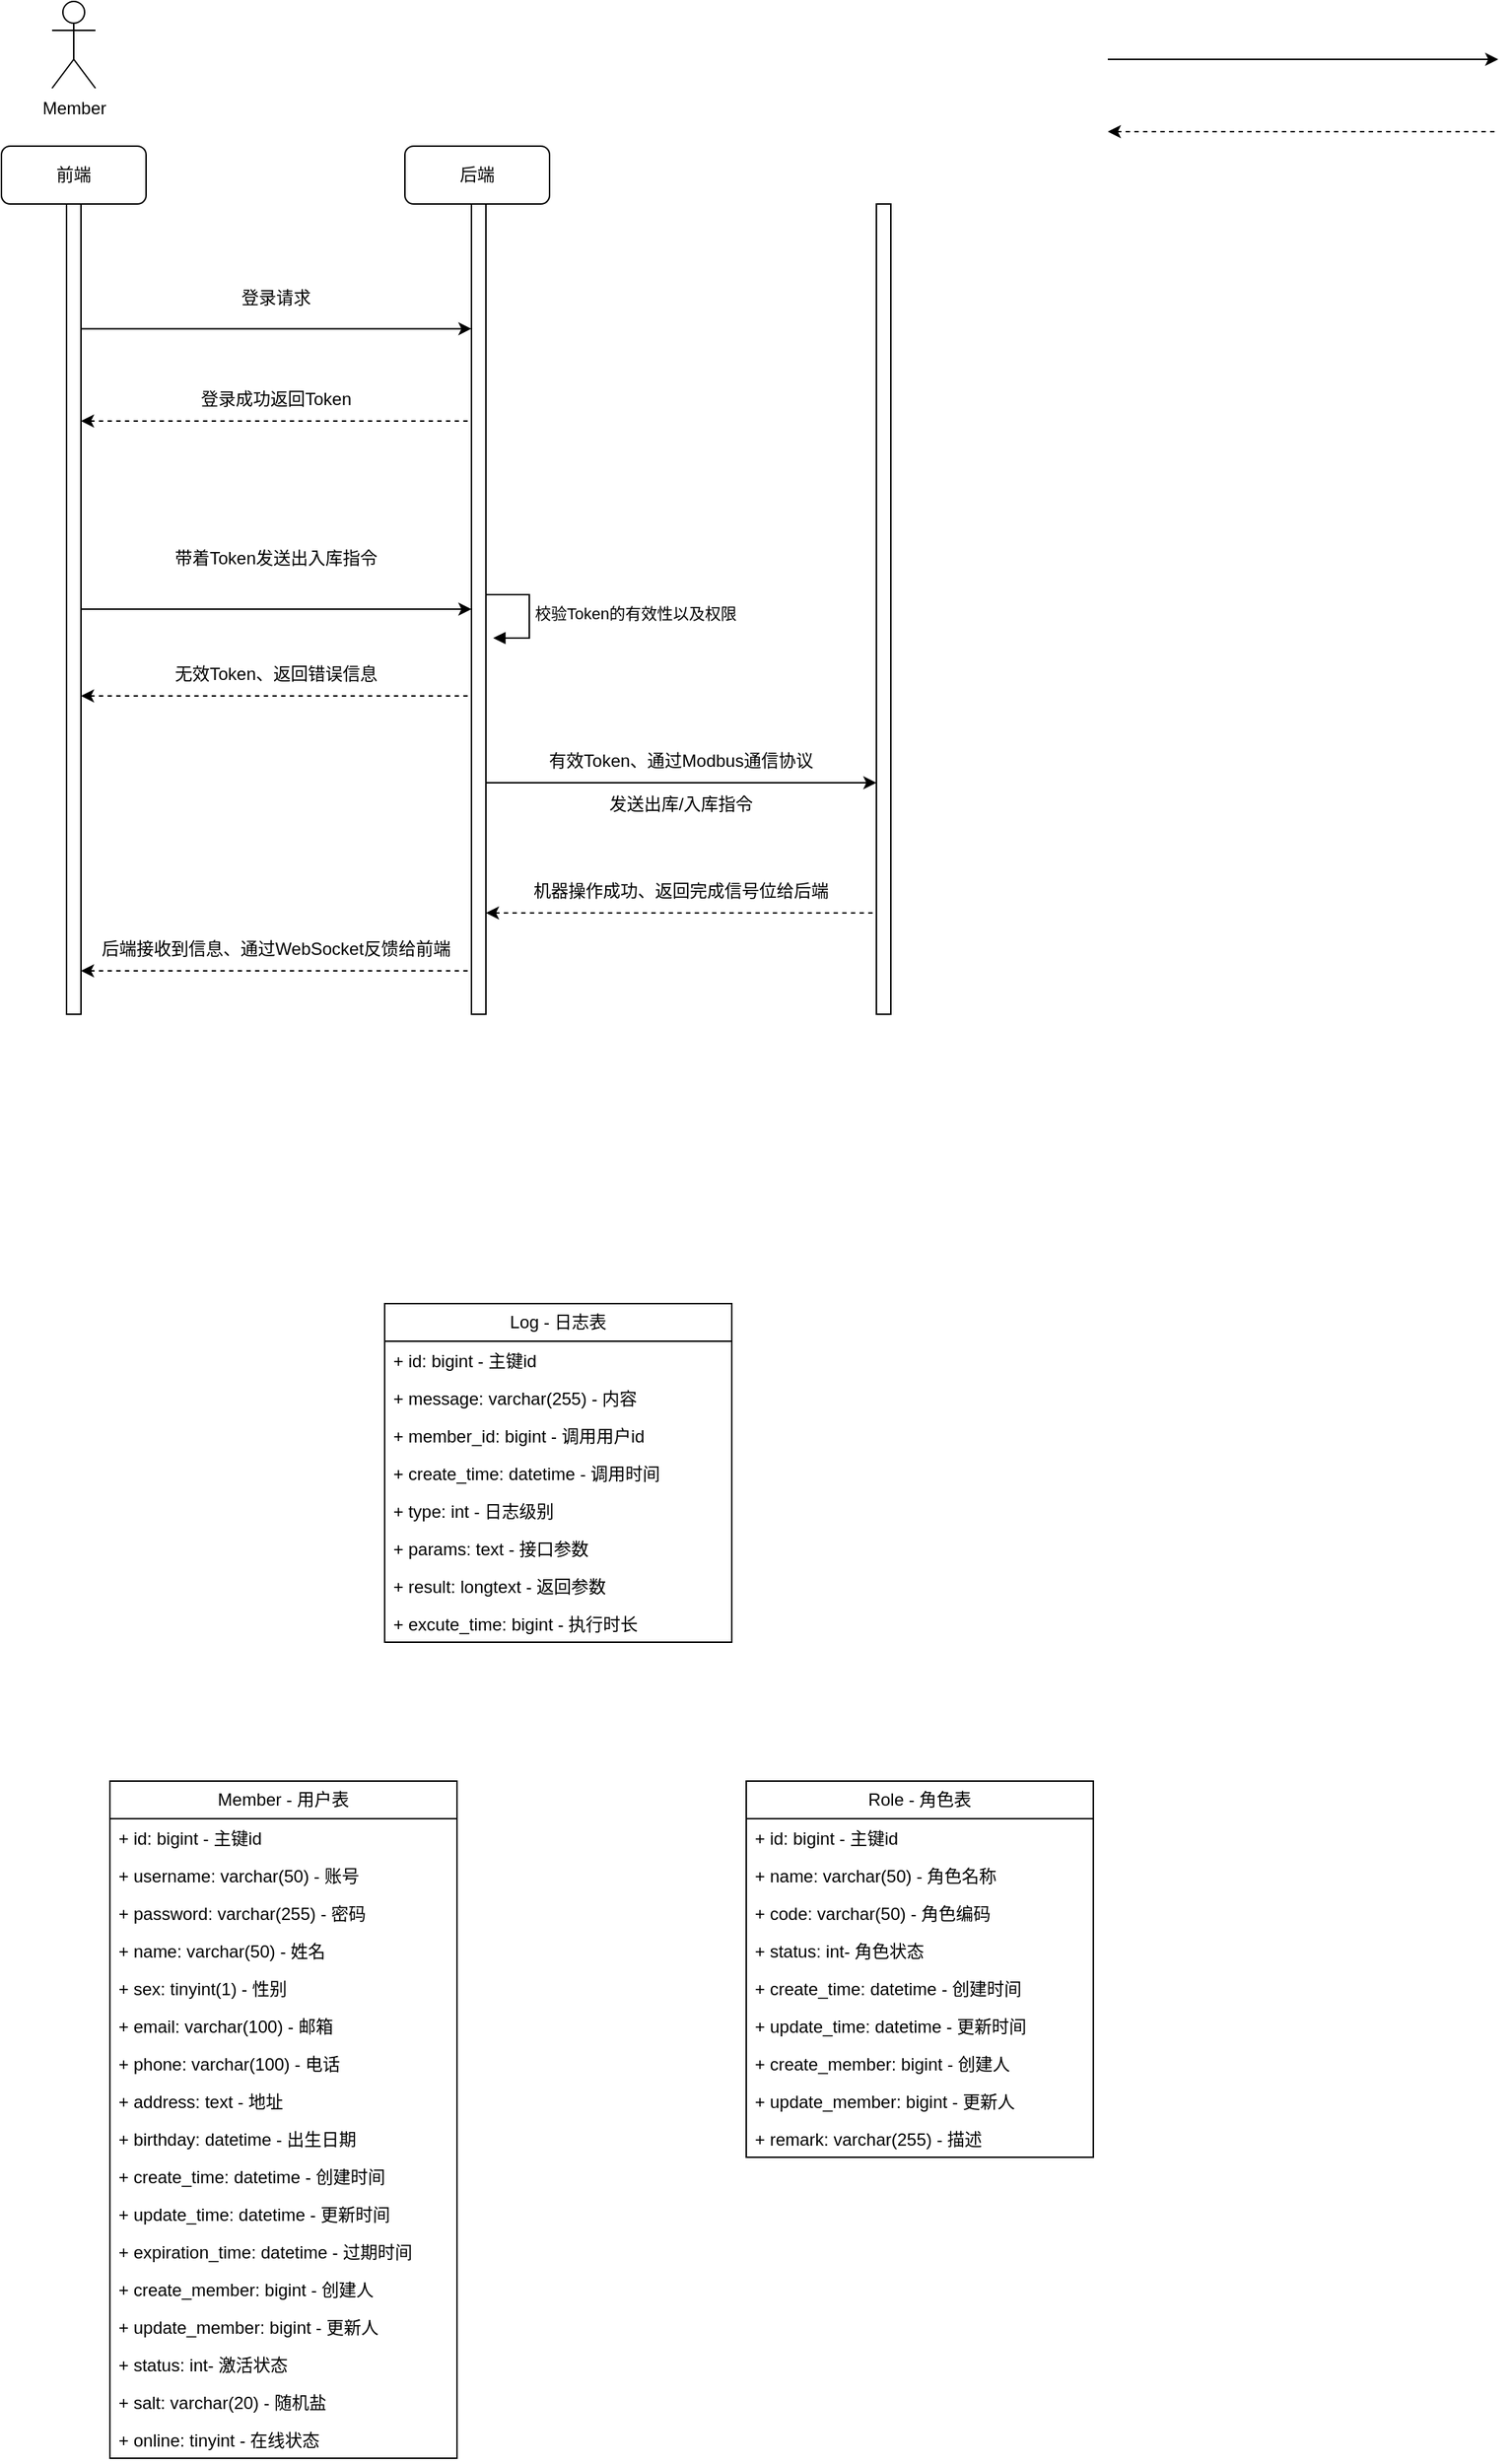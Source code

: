 <mxfile version="25.0.3">
  <diagram name="第 1 页" id="4YpfWEqFieO3PSkuTiQ7">
    <mxGraphModel dx="1595" dy="840" grid="1" gridSize="10" guides="1" tooltips="1" connect="1" arrows="1" fold="1" page="1" pageScale="1" pageWidth="827" pageHeight="1169" math="0" shadow="0">
      <root>
        <mxCell id="0" />
        <mxCell id="1" parent="0" />
        <mxCell id="9C9uaq-Ep5HxFIF-LxFW-1" value="Member" style="shape=umlActor;verticalLabelPosition=bottom;verticalAlign=top;html=1;outlineConnect=0;" vertex="1" parent="1">
          <mxGeometry x="150" y="20" width="30" height="60" as="geometry" />
        </mxCell>
        <mxCell id="9C9uaq-Ep5HxFIF-LxFW-4" value="" style="html=1;points=[[0,0,0,0,5],[0,1,0,0,-5],[1,0,0,0,5],[1,1,0,0,-5]];perimeter=orthogonalPerimeter;outlineConnect=0;targetShapes=umlLifeline;portConstraint=eastwest;newEdgeStyle={&quot;curved&quot;:0,&quot;rounded&quot;:0};" vertex="1" parent="1">
          <mxGeometry x="720" y="160" width="10" height="560" as="geometry" />
        </mxCell>
        <mxCell id="9C9uaq-Ep5HxFIF-LxFW-8" value="" style="html=1;points=[[0,0,0,0,5],[0,1,0,0,-5],[1,0,0,0,5],[1,1,0,0,-5]];perimeter=orthogonalPerimeter;outlineConnect=0;targetShapes=umlLifeline;portConstraint=eastwest;newEdgeStyle={&quot;curved&quot;:0,&quot;rounded&quot;:0};" vertex="1" parent="1">
          <mxGeometry x="160" y="160" width="10" height="560" as="geometry" />
        </mxCell>
        <mxCell id="9C9uaq-Ep5HxFIF-LxFW-9" value="前端" style="rounded=1;whiteSpace=wrap;html=1;" vertex="1" parent="1">
          <mxGeometry x="115" y="120" width="100" height="40" as="geometry" />
        </mxCell>
        <mxCell id="9C9uaq-Ep5HxFIF-LxFW-10" value="" style="endArrow=classic;html=1;rounded=0;entryX=0;entryY=0.154;entryDx=0;entryDy=0;entryPerimeter=0;" edge="1" parent="1" source="9C9uaq-Ep5HxFIF-LxFW-8" target="9C9uaq-Ep5HxFIF-LxFW-12">
          <mxGeometry width="50" height="50" relative="1" as="geometry">
            <mxPoint x="200" y="250" as="sourcePoint" />
            <mxPoint x="300" y="240" as="targetPoint" />
          </mxGeometry>
        </mxCell>
        <mxCell id="9C9uaq-Ep5HxFIF-LxFW-12" value="" style="html=1;points=[[0,0,0,0,5],[0,1,0,0,-5],[1,0,0,0,5],[1,1,0,0,-5]];perimeter=orthogonalPerimeter;outlineConnect=0;targetShapes=umlLifeline;portConstraint=eastwest;newEdgeStyle={&quot;curved&quot;:0,&quot;rounded&quot;:0};" vertex="1" parent="1">
          <mxGeometry x="440" y="160" width="10" height="560" as="geometry" />
        </mxCell>
        <mxCell id="9C9uaq-Ep5HxFIF-LxFW-13" value="后端" style="rounded=1;whiteSpace=wrap;html=1;" vertex="1" parent="1">
          <mxGeometry x="394" y="120" width="100" height="40" as="geometry" />
        </mxCell>
        <mxCell id="9C9uaq-Ep5HxFIF-LxFW-14" value="登录请求" style="text;html=1;align=center;verticalAlign=middle;whiteSpace=wrap;rounded=0;" vertex="1" parent="1">
          <mxGeometry x="170" y="210" width="270" height="30" as="geometry" />
        </mxCell>
        <mxCell id="9C9uaq-Ep5HxFIF-LxFW-15" value="" style="endArrow=none;html=1;rounded=0;dashed=1;endFill=0;startArrow=classic;startFill=1;" edge="1" parent="1">
          <mxGeometry width="50" height="50" relative="1" as="geometry">
            <mxPoint x="170" y="310" as="sourcePoint" />
            <mxPoint x="440" y="310" as="targetPoint" />
          </mxGeometry>
        </mxCell>
        <mxCell id="9C9uaq-Ep5HxFIF-LxFW-16" value="登录成功返回Token" style="text;html=1;align=center;verticalAlign=middle;whiteSpace=wrap;rounded=0;" vertex="1" parent="1">
          <mxGeometry x="170" y="280" width="270" height="30" as="geometry" />
        </mxCell>
        <mxCell id="9C9uaq-Ep5HxFIF-LxFW-17" value="" style="endArrow=classic;html=1;rounded=0;" edge="1" parent="1" source="9C9uaq-Ep5HxFIF-LxFW-8" target="9C9uaq-Ep5HxFIF-LxFW-12">
          <mxGeometry width="50" height="50" relative="1" as="geometry">
            <mxPoint x="180" y="420" as="sourcePoint" />
            <mxPoint x="230" y="370" as="targetPoint" />
          </mxGeometry>
        </mxCell>
        <mxCell id="9C9uaq-Ep5HxFIF-LxFW-18" value="带着Token发送出入库指令" style="text;html=1;align=center;verticalAlign=middle;whiteSpace=wrap;rounded=0;" vertex="1" parent="1">
          <mxGeometry x="170" y="390" width="270" height="30" as="geometry" />
        </mxCell>
        <mxCell id="9C9uaq-Ep5HxFIF-LxFW-20" value="校验Token的有效性以及权限" style="html=1;align=left;spacingLeft=2;endArrow=block;rounded=0;edgeStyle=orthogonalEdgeStyle;curved=0;rounded=0;" edge="1" parent="1">
          <mxGeometry relative="1" as="geometry">
            <mxPoint x="450" y="430" as="sourcePoint" />
            <Array as="points">
              <mxPoint x="480" y="460" />
            </Array>
            <mxPoint x="455" y="460" as="targetPoint" />
          </mxGeometry>
        </mxCell>
        <mxCell id="9C9uaq-Ep5HxFIF-LxFW-22" value="" style="endArrow=classic;html=1;rounded=0;" edge="1" parent="1">
          <mxGeometry width="50" height="50" relative="1" as="geometry">
            <mxPoint x="880" y="60" as="sourcePoint" />
            <mxPoint x="1150" y="60" as="targetPoint" />
          </mxGeometry>
        </mxCell>
        <mxCell id="9C9uaq-Ep5HxFIF-LxFW-24" value="" style="endArrow=classic;html=1;rounded=0;" edge="1" parent="1">
          <mxGeometry width="50" height="50" relative="1" as="geometry">
            <mxPoint x="450" y="560" as="sourcePoint" />
            <mxPoint x="720" y="560" as="targetPoint" />
          </mxGeometry>
        </mxCell>
        <mxCell id="9C9uaq-Ep5HxFIF-LxFW-25" value="有效Token、通过Modbus通信协议" style="text;html=1;align=center;verticalAlign=middle;whiteSpace=wrap;rounded=0;" vertex="1" parent="1">
          <mxGeometry x="450" y="530" width="270" height="30" as="geometry" />
        </mxCell>
        <mxCell id="9C9uaq-Ep5HxFIF-LxFW-26" value="发送出库/入库指令" style="text;html=1;align=center;verticalAlign=middle;whiteSpace=wrap;rounded=0;" vertex="1" parent="1">
          <mxGeometry x="450" y="560" width="270" height="30" as="geometry" />
        </mxCell>
        <mxCell id="9C9uaq-Ep5HxFIF-LxFW-27" value="" style="endArrow=none;html=1;rounded=0;dashed=1;startArrow=classic;startFill=1;endFill=0;" edge="1" parent="1">
          <mxGeometry width="50" height="50" relative="1" as="geometry">
            <mxPoint x="880" y="110" as="sourcePoint" />
            <mxPoint x="1150" y="110" as="targetPoint" />
          </mxGeometry>
        </mxCell>
        <mxCell id="9C9uaq-Ep5HxFIF-LxFW-28" value="" style="endArrow=none;html=1;rounded=0;dashed=1;startArrow=classic;startFill=1;endFill=0;" edge="1" parent="1">
          <mxGeometry width="50" height="50" relative="1" as="geometry">
            <mxPoint x="170" y="500" as="sourcePoint" />
            <mxPoint x="440" y="500" as="targetPoint" />
          </mxGeometry>
        </mxCell>
        <mxCell id="9C9uaq-Ep5HxFIF-LxFW-29" value="无效Token、返回错误信息" style="text;html=1;align=center;verticalAlign=middle;whiteSpace=wrap;rounded=0;" vertex="1" parent="1">
          <mxGeometry x="170" y="470" width="270" height="30" as="geometry" />
        </mxCell>
        <mxCell id="9C9uaq-Ep5HxFIF-LxFW-30" value="" style="endArrow=none;html=1;rounded=0;dashed=1;startArrow=classic;startFill=1;endFill=0;" edge="1" parent="1">
          <mxGeometry width="50" height="50" relative="1" as="geometry">
            <mxPoint x="450" y="650" as="sourcePoint" />
            <mxPoint x="720" y="650" as="targetPoint" />
          </mxGeometry>
        </mxCell>
        <mxCell id="9C9uaq-Ep5HxFIF-LxFW-31" value="机器操作成功、返回完成信号位给后端" style="text;html=1;align=center;verticalAlign=middle;whiteSpace=wrap;rounded=0;" vertex="1" parent="1">
          <mxGeometry x="450" y="620" width="270" height="30" as="geometry" />
        </mxCell>
        <mxCell id="9C9uaq-Ep5HxFIF-LxFW-32" value="" style="endArrow=none;html=1;rounded=0;dashed=1;startArrow=classic;startFill=1;endFill=0;" edge="1" parent="1">
          <mxGeometry width="50" height="50" relative="1" as="geometry">
            <mxPoint x="170" y="690" as="sourcePoint" />
            <mxPoint x="440" y="690" as="targetPoint" />
          </mxGeometry>
        </mxCell>
        <mxCell id="9C9uaq-Ep5HxFIF-LxFW-33" value="后端接收到信息、通过WebSocket反馈给前端" style="text;html=1;align=center;verticalAlign=middle;whiteSpace=wrap;rounded=0;" vertex="1" parent="1">
          <mxGeometry x="170" y="660" width="270" height="30" as="geometry" />
        </mxCell>
        <mxCell id="9C9uaq-Ep5HxFIF-LxFW-35" value="Member - 用户表" style="swimlane;fontStyle=0;childLayout=stackLayout;horizontal=1;startSize=26;fillColor=none;horizontalStack=0;resizeParent=1;resizeParentMax=0;resizeLast=0;collapsible=1;marginBottom=0;whiteSpace=wrap;html=1;" vertex="1" parent="1">
          <mxGeometry x="190" y="1250" width="240" height="468" as="geometry" />
        </mxCell>
        <mxCell id="9C9uaq-Ep5HxFIF-LxFW-36" value="+ id: bigint - 主键id" style="text;strokeColor=none;fillColor=none;align=left;verticalAlign=top;spacingLeft=4;spacingRight=4;overflow=hidden;rotatable=0;points=[[0,0.5],[1,0.5]];portConstraint=eastwest;whiteSpace=wrap;html=1;" vertex="1" parent="9C9uaq-Ep5HxFIF-LxFW-35">
          <mxGeometry y="26" width="240" height="26" as="geometry" />
        </mxCell>
        <mxCell id="9C9uaq-Ep5HxFIF-LxFW-37" value="+ username: varchar(50) - 账号" style="text;strokeColor=none;fillColor=none;align=left;verticalAlign=top;spacingLeft=4;spacingRight=4;overflow=hidden;rotatable=0;points=[[0,0.5],[1,0.5]];portConstraint=eastwest;whiteSpace=wrap;html=1;" vertex="1" parent="9C9uaq-Ep5HxFIF-LxFW-35">
          <mxGeometry y="52" width="240" height="26" as="geometry" />
        </mxCell>
        <mxCell id="9C9uaq-Ep5HxFIF-LxFW-38" value="+ password: varchar(255) - 密码" style="text;strokeColor=none;fillColor=none;align=left;verticalAlign=top;spacingLeft=4;spacingRight=4;overflow=hidden;rotatable=0;points=[[0,0.5],[1,0.5]];portConstraint=eastwest;whiteSpace=wrap;html=1;" vertex="1" parent="9C9uaq-Ep5HxFIF-LxFW-35">
          <mxGeometry y="78" width="240" height="26" as="geometry" />
        </mxCell>
        <mxCell id="9C9uaq-Ep5HxFIF-LxFW-39" value="+ name: varchar(50) - 姓名" style="text;strokeColor=none;fillColor=none;align=left;verticalAlign=top;spacingLeft=4;spacingRight=4;overflow=hidden;rotatable=0;points=[[0,0.5],[1,0.5]];portConstraint=eastwest;whiteSpace=wrap;html=1;" vertex="1" parent="9C9uaq-Ep5HxFIF-LxFW-35">
          <mxGeometry y="104" width="240" height="26" as="geometry" />
        </mxCell>
        <mxCell id="9C9uaq-Ep5HxFIF-LxFW-45" value="+ sex: tinyint(1) - 性别" style="text;strokeColor=none;fillColor=none;align=left;verticalAlign=top;spacingLeft=4;spacingRight=4;overflow=hidden;rotatable=0;points=[[0,0.5],[1,0.5]];portConstraint=eastwest;whiteSpace=wrap;html=1;" vertex="1" parent="9C9uaq-Ep5HxFIF-LxFW-35">
          <mxGeometry y="130" width="240" height="26" as="geometry" />
        </mxCell>
        <mxCell id="9C9uaq-Ep5HxFIF-LxFW-46" value="+ email: varchar(100) - 邮箱" style="text;strokeColor=none;fillColor=none;align=left;verticalAlign=top;spacingLeft=4;spacingRight=4;overflow=hidden;rotatable=0;points=[[0,0.5],[1,0.5]];portConstraint=eastwest;whiteSpace=wrap;html=1;" vertex="1" parent="9C9uaq-Ep5HxFIF-LxFW-35">
          <mxGeometry y="156" width="240" height="26" as="geometry" />
        </mxCell>
        <mxCell id="9C9uaq-Ep5HxFIF-LxFW-47" value="+ phone: varchar(100) - 电话" style="text;strokeColor=none;fillColor=none;align=left;verticalAlign=top;spacingLeft=4;spacingRight=4;overflow=hidden;rotatable=0;points=[[0,0.5],[1,0.5]];portConstraint=eastwest;whiteSpace=wrap;html=1;" vertex="1" parent="9C9uaq-Ep5HxFIF-LxFW-35">
          <mxGeometry y="182" width="240" height="26" as="geometry" />
        </mxCell>
        <mxCell id="9C9uaq-Ep5HxFIF-LxFW-48" value="+ address: text - 地址" style="text;strokeColor=none;fillColor=none;align=left;verticalAlign=top;spacingLeft=4;spacingRight=4;overflow=hidden;rotatable=0;points=[[0,0.5],[1,0.5]];portConstraint=eastwest;whiteSpace=wrap;html=1;" vertex="1" parent="9C9uaq-Ep5HxFIF-LxFW-35">
          <mxGeometry y="208" width="240" height="26" as="geometry" />
        </mxCell>
        <mxCell id="9C9uaq-Ep5HxFIF-LxFW-49" value="+ birthday: datetime - 出生日期" style="text;strokeColor=none;fillColor=none;align=left;verticalAlign=top;spacingLeft=4;spacingRight=4;overflow=hidden;rotatable=0;points=[[0,0.5],[1,0.5]];portConstraint=eastwest;whiteSpace=wrap;html=1;" vertex="1" parent="9C9uaq-Ep5HxFIF-LxFW-35">
          <mxGeometry y="234" width="240" height="26" as="geometry" />
        </mxCell>
        <mxCell id="9C9uaq-Ep5HxFIF-LxFW-50" value="+ create_time: datetime - 创建时间" style="text;strokeColor=none;fillColor=none;align=left;verticalAlign=top;spacingLeft=4;spacingRight=4;overflow=hidden;rotatable=0;points=[[0,0.5],[1,0.5]];portConstraint=eastwest;whiteSpace=wrap;html=1;" vertex="1" parent="9C9uaq-Ep5HxFIF-LxFW-35">
          <mxGeometry y="260" width="240" height="26" as="geometry" />
        </mxCell>
        <mxCell id="9C9uaq-Ep5HxFIF-LxFW-51" value="+ update_time: datetime - 更新时间" style="text;strokeColor=none;fillColor=none;align=left;verticalAlign=top;spacingLeft=4;spacingRight=4;overflow=hidden;rotatable=0;points=[[0,0.5],[1,0.5]];portConstraint=eastwest;whiteSpace=wrap;html=1;" vertex="1" parent="9C9uaq-Ep5HxFIF-LxFW-35">
          <mxGeometry y="286" width="240" height="26" as="geometry" />
        </mxCell>
        <mxCell id="9C9uaq-Ep5HxFIF-LxFW-52" value="+ expiration_time: datetime - 过期时间" style="text;strokeColor=none;fillColor=none;align=left;verticalAlign=top;spacingLeft=4;spacingRight=4;overflow=hidden;rotatable=0;points=[[0,0.5],[1,0.5]];portConstraint=eastwest;whiteSpace=wrap;html=1;" vertex="1" parent="9C9uaq-Ep5HxFIF-LxFW-35">
          <mxGeometry y="312" width="240" height="26" as="geometry" />
        </mxCell>
        <mxCell id="9C9uaq-Ep5HxFIF-LxFW-53" value="+ create_member: bigint - 创建人" style="text;strokeColor=none;fillColor=none;align=left;verticalAlign=top;spacingLeft=4;spacingRight=4;overflow=hidden;rotatable=0;points=[[0,0.5],[1,0.5]];portConstraint=eastwest;whiteSpace=wrap;html=1;" vertex="1" parent="9C9uaq-Ep5HxFIF-LxFW-35">
          <mxGeometry y="338" width="240" height="26" as="geometry" />
        </mxCell>
        <mxCell id="9C9uaq-Ep5HxFIF-LxFW-54" value="+ update_member: bigint - 更新人" style="text;strokeColor=none;fillColor=none;align=left;verticalAlign=top;spacingLeft=4;spacingRight=4;overflow=hidden;rotatable=0;points=[[0,0.5],[1,0.5]];portConstraint=eastwest;whiteSpace=wrap;html=1;" vertex="1" parent="9C9uaq-Ep5HxFIF-LxFW-35">
          <mxGeometry y="364" width="240" height="26" as="geometry" />
        </mxCell>
        <mxCell id="9C9uaq-Ep5HxFIF-LxFW-55" value="+ status: int- 激活状态" style="text;strokeColor=none;fillColor=none;align=left;verticalAlign=top;spacingLeft=4;spacingRight=4;overflow=hidden;rotatable=0;points=[[0,0.5],[1,0.5]];portConstraint=eastwest;whiteSpace=wrap;html=1;" vertex="1" parent="9C9uaq-Ep5HxFIF-LxFW-35">
          <mxGeometry y="390" width="240" height="26" as="geometry" />
        </mxCell>
        <mxCell id="9C9uaq-Ep5HxFIF-LxFW-72" value="+ salt: varchar(20) - 随机盐" style="text;strokeColor=none;fillColor=none;align=left;verticalAlign=top;spacingLeft=4;spacingRight=4;overflow=hidden;rotatable=0;points=[[0,0.5],[1,0.5]];portConstraint=eastwest;whiteSpace=wrap;html=1;" vertex="1" parent="9C9uaq-Ep5HxFIF-LxFW-35">
          <mxGeometry y="416" width="240" height="26" as="geometry" />
        </mxCell>
        <mxCell id="9C9uaq-Ep5HxFIF-LxFW-73" value="+ online: tinyint - 在线状态" style="text;strokeColor=none;fillColor=none;align=left;verticalAlign=top;spacingLeft=4;spacingRight=4;overflow=hidden;rotatable=0;points=[[0,0.5],[1,0.5]];portConstraint=eastwest;whiteSpace=wrap;html=1;" vertex="1" parent="9C9uaq-Ep5HxFIF-LxFW-35">
          <mxGeometry y="442" width="240" height="26" as="geometry" />
        </mxCell>
        <mxCell id="9C9uaq-Ep5HxFIF-LxFW-74" value="Role - 角色表" style="swimlane;fontStyle=0;childLayout=stackLayout;horizontal=1;startSize=26;fillColor=none;horizontalStack=0;resizeParent=1;resizeParentMax=0;resizeLast=0;collapsible=1;marginBottom=0;whiteSpace=wrap;html=1;" vertex="1" parent="1">
          <mxGeometry x="630" y="1250" width="240" height="260" as="geometry" />
        </mxCell>
        <mxCell id="9C9uaq-Ep5HxFIF-LxFW-75" value="+ id: bigint - 主键id" style="text;strokeColor=none;fillColor=none;align=left;verticalAlign=top;spacingLeft=4;spacingRight=4;overflow=hidden;rotatable=0;points=[[0,0.5],[1,0.5]];portConstraint=eastwest;whiteSpace=wrap;html=1;" vertex="1" parent="9C9uaq-Ep5HxFIF-LxFW-74">
          <mxGeometry y="26" width="240" height="26" as="geometry" />
        </mxCell>
        <mxCell id="9C9uaq-Ep5HxFIF-LxFW-76" value="+ name: varchar(50) - 角色名称" style="text;strokeColor=none;fillColor=none;align=left;verticalAlign=top;spacingLeft=4;spacingRight=4;overflow=hidden;rotatable=0;points=[[0,0.5],[1,0.5]];portConstraint=eastwest;whiteSpace=wrap;html=1;" vertex="1" parent="9C9uaq-Ep5HxFIF-LxFW-74">
          <mxGeometry y="52" width="240" height="26" as="geometry" />
        </mxCell>
        <mxCell id="9C9uaq-Ep5HxFIF-LxFW-77" value="+ code: varchar(50) - 角色编码" style="text;strokeColor=none;fillColor=none;align=left;verticalAlign=top;spacingLeft=4;spacingRight=4;overflow=hidden;rotatable=0;points=[[0,0.5],[1,0.5]];portConstraint=eastwest;whiteSpace=wrap;html=1;" vertex="1" parent="9C9uaq-Ep5HxFIF-LxFW-74">
          <mxGeometry y="78" width="240" height="26" as="geometry" />
        </mxCell>
        <mxCell id="9C9uaq-Ep5HxFIF-LxFW-89" value="+ status: int- 角色状态" style="text;strokeColor=none;fillColor=none;align=left;verticalAlign=top;spacingLeft=4;spacingRight=4;overflow=hidden;rotatable=0;points=[[0,0.5],[1,0.5]];portConstraint=eastwest;whiteSpace=wrap;html=1;" vertex="1" parent="9C9uaq-Ep5HxFIF-LxFW-74">
          <mxGeometry y="104" width="240" height="26" as="geometry" />
        </mxCell>
        <mxCell id="9C9uaq-Ep5HxFIF-LxFW-84" value="+ create_time: datetime - 创建时间" style="text;strokeColor=none;fillColor=none;align=left;verticalAlign=top;spacingLeft=4;spacingRight=4;overflow=hidden;rotatable=0;points=[[0,0.5],[1,0.5]];portConstraint=eastwest;whiteSpace=wrap;html=1;" vertex="1" parent="9C9uaq-Ep5HxFIF-LxFW-74">
          <mxGeometry y="130" width="240" height="26" as="geometry" />
        </mxCell>
        <mxCell id="9C9uaq-Ep5HxFIF-LxFW-85" value="+ update_time: datetime - 更新时间" style="text;strokeColor=none;fillColor=none;align=left;verticalAlign=top;spacingLeft=4;spacingRight=4;overflow=hidden;rotatable=0;points=[[0,0.5],[1,0.5]];portConstraint=eastwest;whiteSpace=wrap;html=1;" vertex="1" parent="9C9uaq-Ep5HxFIF-LxFW-74">
          <mxGeometry y="156" width="240" height="26" as="geometry" />
        </mxCell>
        <mxCell id="9C9uaq-Ep5HxFIF-LxFW-87" value="+ create_member: bigint - 创建人" style="text;strokeColor=none;fillColor=none;align=left;verticalAlign=top;spacingLeft=4;spacingRight=4;overflow=hidden;rotatable=0;points=[[0,0.5],[1,0.5]];portConstraint=eastwest;whiteSpace=wrap;html=1;" vertex="1" parent="9C9uaq-Ep5HxFIF-LxFW-74">
          <mxGeometry y="182" width="240" height="26" as="geometry" />
        </mxCell>
        <mxCell id="9C9uaq-Ep5HxFIF-LxFW-88" value="+ update_member: bigint - 更新人" style="text;strokeColor=none;fillColor=none;align=left;verticalAlign=top;spacingLeft=4;spacingRight=4;overflow=hidden;rotatable=0;points=[[0,0.5],[1,0.5]];portConstraint=eastwest;whiteSpace=wrap;html=1;" vertex="1" parent="9C9uaq-Ep5HxFIF-LxFW-74">
          <mxGeometry y="208" width="240" height="26" as="geometry" />
        </mxCell>
        <mxCell id="9C9uaq-Ep5HxFIF-LxFW-91" value="+ remark: varchar(255) - 描述" style="text;strokeColor=none;fillColor=none;align=left;verticalAlign=top;spacingLeft=4;spacingRight=4;overflow=hidden;rotatable=0;points=[[0,0.5],[1,0.5]];portConstraint=eastwest;whiteSpace=wrap;html=1;" vertex="1" parent="9C9uaq-Ep5HxFIF-LxFW-74">
          <mxGeometry y="234" width="240" height="26" as="geometry" />
        </mxCell>
        <mxCell id="9C9uaq-Ep5HxFIF-LxFW-92" value="Log - 日志表" style="swimlane;fontStyle=0;childLayout=stackLayout;horizontal=1;startSize=26;fillColor=none;horizontalStack=0;resizeParent=1;resizeParentMax=0;resizeLast=0;collapsible=1;marginBottom=0;whiteSpace=wrap;html=1;" vertex="1" parent="1">
          <mxGeometry x="380" y="920" width="240" height="234" as="geometry" />
        </mxCell>
        <mxCell id="9C9uaq-Ep5HxFIF-LxFW-93" value="+ id: bigint - 主键id" style="text;strokeColor=none;fillColor=none;align=left;verticalAlign=top;spacingLeft=4;spacingRight=4;overflow=hidden;rotatable=0;points=[[0,0.5],[1,0.5]];portConstraint=eastwest;whiteSpace=wrap;html=1;" vertex="1" parent="9C9uaq-Ep5HxFIF-LxFW-92">
          <mxGeometry y="26" width="240" height="26" as="geometry" />
        </mxCell>
        <mxCell id="9C9uaq-Ep5HxFIF-LxFW-94" value="+ message: varchar(255) - 内容" style="text;strokeColor=none;fillColor=none;align=left;verticalAlign=top;spacingLeft=4;spacingRight=4;overflow=hidden;rotatable=0;points=[[0,0.5],[1,0.5]];portConstraint=eastwest;whiteSpace=wrap;html=1;" vertex="1" parent="9C9uaq-Ep5HxFIF-LxFW-92">
          <mxGeometry y="52" width="240" height="26" as="geometry" />
        </mxCell>
        <mxCell id="9C9uaq-Ep5HxFIF-LxFW-95" value="+ member_id: bigint - 调用用户id" style="text;strokeColor=none;fillColor=none;align=left;verticalAlign=top;spacingLeft=4;spacingRight=4;overflow=hidden;rotatable=0;points=[[0,0.5],[1,0.5]];portConstraint=eastwest;whiteSpace=wrap;html=1;" vertex="1" parent="9C9uaq-Ep5HxFIF-LxFW-92">
          <mxGeometry y="78" width="240" height="26" as="geometry" />
        </mxCell>
        <mxCell id="9C9uaq-Ep5HxFIF-LxFW-97" value="+ create_time: datetime - 调用时间" style="text;strokeColor=none;fillColor=none;align=left;verticalAlign=top;spacingLeft=4;spacingRight=4;overflow=hidden;rotatable=0;points=[[0,0.5],[1,0.5]];portConstraint=eastwest;whiteSpace=wrap;html=1;" vertex="1" parent="9C9uaq-Ep5HxFIF-LxFW-92">
          <mxGeometry y="104" width="240" height="26" as="geometry" />
        </mxCell>
        <mxCell id="9C9uaq-Ep5HxFIF-LxFW-98" value="+ type: int - 日志级别" style="text;strokeColor=none;fillColor=none;align=left;verticalAlign=top;spacingLeft=4;spacingRight=4;overflow=hidden;rotatable=0;points=[[0,0.5],[1,0.5]];portConstraint=eastwest;whiteSpace=wrap;html=1;" vertex="1" parent="9C9uaq-Ep5HxFIF-LxFW-92">
          <mxGeometry y="130" width="240" height="26" as="geometry" />
        </mxCell>
        <mxCell id="9C9uaq-Ep5HxFIF-LxFW-99" value="+ params: text - 接口参数" style="text;strokeColor=none;fillColor=none;align=left;verticalAlign=top;spacingLeft=4;spacingRight=4;overflow=hidden;rotatable=0;points=[[0,0.5],[1,0.5]];portConstraint=eastwest;whiteSpace=wrap;html=1;" vertex="1" parent="9C9uaq-Ep5HxFIF-LxFW-92">
          <mxGeometry y="156" width="240" height="26" as="geometry" />
        </mxCell>
        <mxCell id="9C9uaq-Ep5HxFIF-LxFW-100" value="+ result: longtext - 返回参数" style="text;strokeColor=none;fillColor=none;align=left;verticalAlign=top;spacingLeft=4;spacingRight=4;overflow=hidden;rotatable=0;points=[[0,0.5],[1,0.5]];portConstraint=eastwest;whiteSpace=wrap;html=1;" vertex="1" parent="9C9uaq-Ep5HxFIF-LxFW-92">
          <mxGeometry y="182" width="240" height="26" as="geometry" />
        </mxCell>
        <mxCell id="9C9uaq-Ep5HxFIF-LxFW-101" value="+ excute_time: bigint - 执行时长" style="text;strokeColor=none;fillColor=none;align=left;verticalAlign=top;spacingLeft=4;spacingRight=4;overflow=hidden;rotatable=0;points=[[0,0.5],[1,0.5]];portConstraint=eastwest;whiteSpace=wrap;html=1;" vertex="1" parent="9C9uaq-Ep5HxFIF-LxFW-92">
          <mxGeometry y="208" width="240" height="26" as="geometry" />
        </mxCell>
      </root>
    </mxGraphModel>
  </diagram>
</mxfile>
